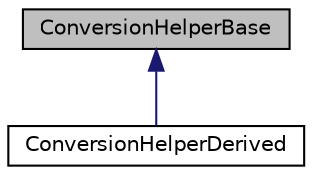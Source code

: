 digraph "ConversionHelperBase"
{
  edge [fontname="Helvetica",fontsize="10",labelfontname="Helvetica",labelfontsize="10"];
  node [fontname="Helvetica",fontsize="10",shape=record];
  Node1 [label="ConversionHelperBase",height=0.2,width=0.4,color="black", fillcolor="grey75", style="filled", fontcolor="black"];
  Node1 -> Node2 [dir="back",color="midnightblue",fontsize="10",style="solid"];
  Node2 [label="ConversionHelperDerived",height=0.2,width=0.4,color="black", fillcolor="white", style="filled",URL="$class_conversion_helper_derived.html"];
}
